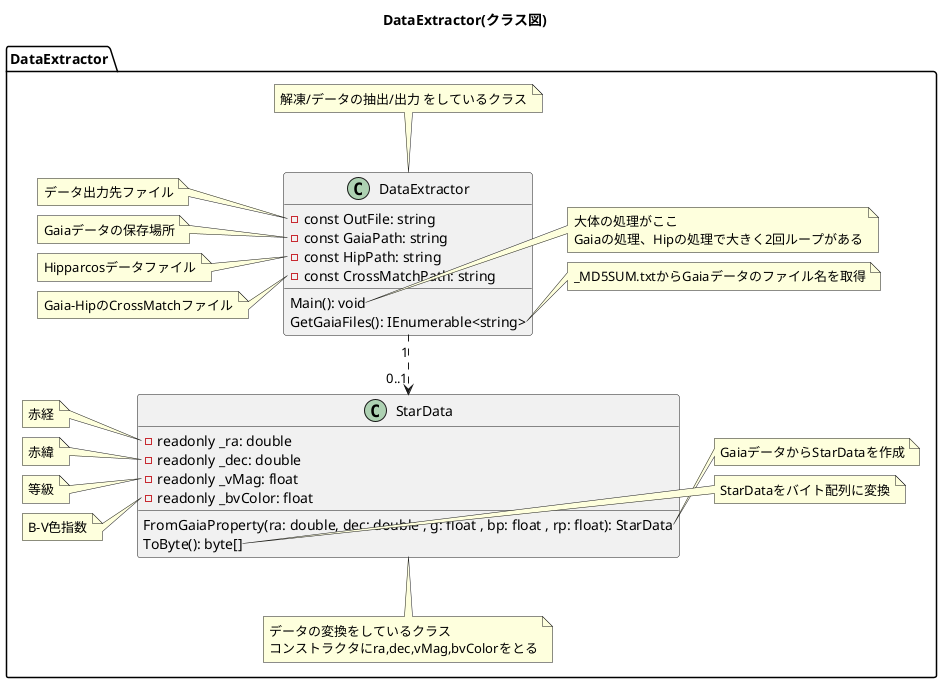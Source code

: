 @startuml DataExtractor_Class.svg
title DataExtractor(クラス図)
namespace DataExtractor {
    class DataExtractor {
        - const OutFile: string
        - const GaiaPath: string
        - const HipPath: string
        - const CrossMatchPath: string

        Main(): void
        GetGaiaFiles(): IEnumerable<string>
    }
    class StarData {
        - readonly _ra: double
        - readonly _dec: double
        - readonly _vMag: float
        - readonly _bvColor: float

        FromGaiaProperty(ra: double, dec: double , g: float , bp: float , rp: float): StarData
        ToByte(): byte[]
    }

    DataExtractor "1" .down.> "0..1" StarData

    note top of DataExtractor
        解凍/データの抽出/出力 をしているクラス
    end note
    note left of DataExtractor::OutFile
        データ出力先ファイル
    end note
    note left of DataExtractor::GaiaPath
        Gaiaデータの保存場所
    end note
    note left of DataExtractor::HipPath
        Hipparcosデータファイル
    end note
    note left of DataExtractor::CrossMatchPath
        Gaia-HipのCrossMatchファイル
    end note
    note right of DataExtractor::Main
        大体の処理がここ
        Gaiaの処理、Hipの処理で大きく2回ループがある
    end note
    note right of DataExtractor::GetGaiaFiles
        _MD5SUM.txtからGaiaデータのファイル名を取得
    end note

    note bottom of StarData
        データの変換をしているクラス
        コンストラクタにra,dec,vMag,bvColorをとる
    end note
    note left of StarData::_ra
        赤経
    end note
    note left of StarData::_dec
        赤緯
    end note
    note left of StarData::_vMag
        等級
    end note
    note left of StarData::_bvColor
        B-V色指数
    end note
    note right of StarData::FromGaiaProperty
        GaiaデータからStarDataを作成
    end note
    note right of StarData::ToByte
        StarDataをバイト配列に変換
    end note
}
@enduml
@startuml DataExtractor_Activity.svg
title DataExtractor(アクティビティ図)
|DataExtractor|
start
:開始;
:クロスマッチ情報を読み取り記録;
:Gaiaファイル名一覧を取得;
|DataExtractor|
while (それぞれのファイル名に対して)
    :Gaiaファイルを読み込み;
    while (全ての行に対して)
        :データ読み込み;
        |StarData|
        :B-V色指数を計算;
        :byte[]に変換;
        |DataExtractor|
        :ファイルに書き込み;
        if (クロスマッチに含まれているか?) then (yes)
            :読み込み済みとして記録;
        else (no)
        endif
    endwhile
endwhile
:Hipparcosデータ読み込み;
while (全ての行に対して)
    :データ読み込み;
    |StarData|
    :byte[]に変換;
    |DataExtractor|
    if (読み込み済みとして記録されているか?) then (no)
        :ファイルに書き込み;
    else (yes)
    endif
endwhile
:終了;
stop

@enduml